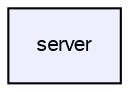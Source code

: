 digraph "D:/programs/xampp/htdocs/bootstr/server" {
  compound=true
  node [ fontsize="10", fontname="FreeSans"];
  edge [ labelfontsize="10", labelfontname="FreeSans"];
  dir_41e1742e44e2de38b3bc91f993fed282 [shape=box, label="server", style="filled", fillcolor="#eeeeff", pencolor="black", URL="dir_41e1742e44e2de38b3bc91f993fed282.html"];
}
